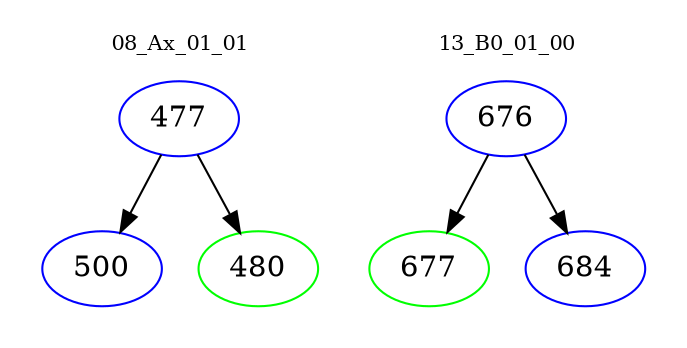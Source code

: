 digraph{
subgraph cluster_0 {
color = white
label = "08_Ax_01_01";
fontsize=10;
T0_477 [label="477", color="blue"]
T0_477 -> T0_500 [color="black"]
T0_500 [label="500", color="blue"]
T0_477 -> T0_480 [color="black"]
T0_480 [label="480", color="green"]
}
subgraph cluster_1 {
color = white
label = "13_B0_01_00";
fontsize=10;
T1_676 [label="676", color="blue"]
T1_676 -> T1_677 [color="black"]
T1_677 [label="677", color="green"]
T1_676 -> T1_684 [color="black"]
T1_684 [label="684", color="blue"]
}
}
